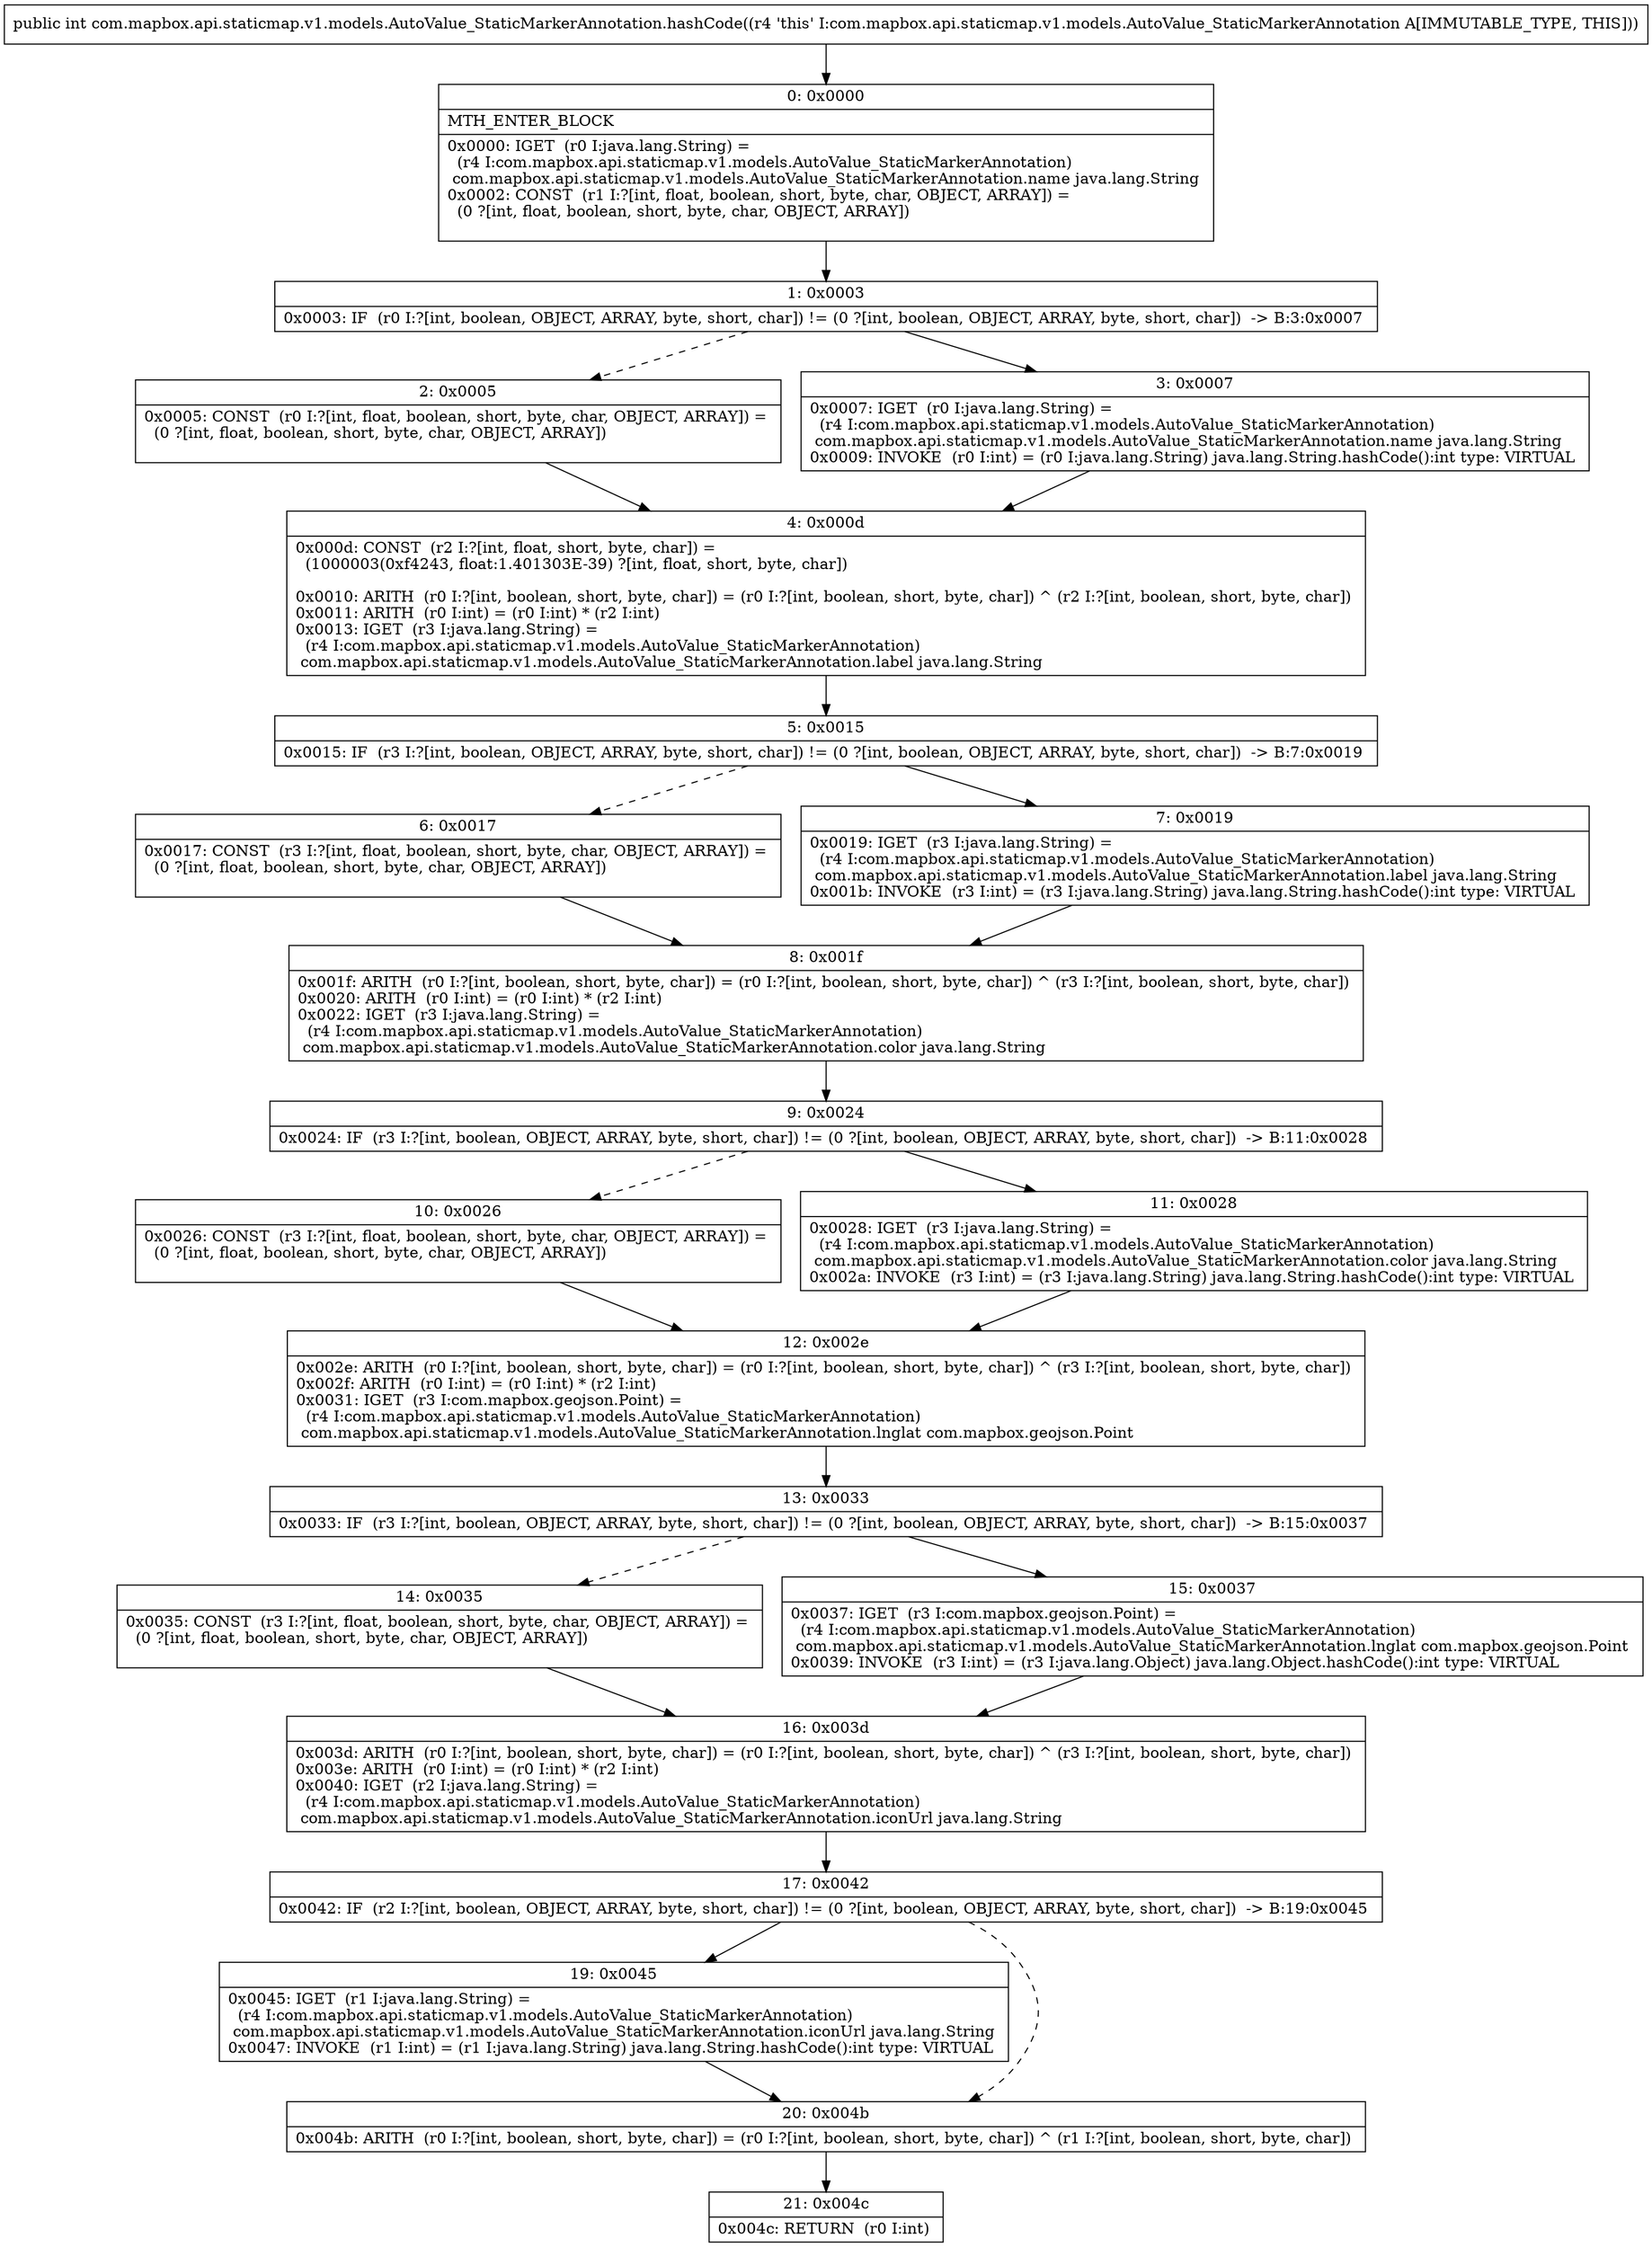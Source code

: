 digraph "CFG forcom.mapbox.api.staticmap.v1.models.AutoValue_StaticMarkerAnnotation.hashCode()I" {
Node_0 [shape=record,label="{0\:\ 0x0000|MTH_ENTER_BLOCK\l|0x0000: IGET  (r0 I:java.lang.String) = \l  (r4 I:com.mapbox.api.staticmap.v1.models.AutoValue_StaticMarkerAnnotation)\l com.mapbox.api.staticmap.v1.models.AutoValue_StaticMarkerAnnotation.name java.lang.String \l0x0002: CONST  (r1 I:?[int, float, boolean, short, byte, char, OBJECT, ARRAY]) = \l  (0 ?[int, float, boolean, short, byte, char, OBJECT, ARRAY])\l \l}"];
Node_1 [shape=record,label="{1\:\ 0x0003|0x0003: IF  (r0 I:?[int, boolean, OBJECT, ARRAY, byte, short, char]) != (0 ?[int, boolean, OBJECT, ARRAY, byte, short, char])  \-\> B:3:0x0007 \l}"];
Node_2 [shape=record,label="{2\:\ 0x0005|0x0005: CONST  (r0 I:?[int, float, boolean, short, byte, char, OBJECT, ARRAY]) = \l  (0 ?[int, float, boolean, short, byte, char, OBJECT, ARRAY])\l \l}"];
Node_3 [shape=record,label="{3\:\ 0x0007|0x0007: IGET  (r0 I:java.lang.String) = \l  (r4 I:com.mapbox.api.staticmap.v1.models.AutoValue_StaticMarkerAnnotation)\l com.mapbox.api.staticmap.v1.models.AutoValue_StaticMarkerAnnotation.name java.lang.String \l0x0009: INVOKE  (r0 I:int) = (r0 I:java.lang.String) java.lang.String.hashCode():int type: VIRTUAL \l}"];
Node_4 [shape=record,label="{4\:\ 0x000d|0x000d: CONST  (r2 I:?[int, float, short, byte, char]) = \l  (1000003(0xf4243, float:1.401303E\-39) ?[int, float, short, byte, char])\l \l0x0010: ARITH  (r0 I:?[int, boolean, short, byte, char]) = (r0 I:?[int, boolean, short, byte, char]) ^ (r2 I:?[int, boolean, short, byte, char]) \l0x0011: ARITH  (r0 I:int) = (r0 I:int) * (r2 I:int) \l0x0013: IGET  (r3 I:java.lang.String) = \l  (r4 I:com.mapbox.api.staticmap.v1.models.AutoValue_StaticMarkerAnnotation)\l com.mapbox.api.staticmap.v1.models.AutoValue_StaticMarkerAnnotation.label java.lang.String \l}"];
Node_5 [shape=record,label="{5\:\ 0x0015|0x0015: IF  (r3 I:?[int, boolean, OBJECT, ARRAY, byte, short, char]) != (0 ?[int, boolean, OBJECT, ARRAY, byte, short, char])  \-\> B:7:0x0019 \l}"];
Node_6 [shape=record,label="{6\:\ 0x0017|0x0017: CONST  (r3 I:?[int, float, boolean, short, byte, char, OBJECT, ARRAY]) = \l  (0 ?[int, float, boolean, short, byte, char, OBJECT, ARRAY])\l \l}"];
Node_7 [shape=record,label="{7\:\ 0x0019|0x0019: IGET  (r3 I:java.lang.String) = \l  (r4 I:com.mapbox.api.staticmap.v1.models.AutoValue_StaticMarkerAnnotation)\l com.mapbox.api.staticmap.v1.models.AutoValue_StaticMarkerAnnotation.label java.lang.String \l0x001b: INVOKE  (r3 I:int) = (r3 I:java.lang.String) java.lang.String.hashCode():int type: VIRTUAL \l}"];
Node_8 [shape=record,label="{8\:\ 0x001f|0x001f: ARITH  (r0 I:?[int, boolean, short, byte, char]) = (r0 I:?[int, boolean, short, byte, char]) ^ (r3 I:?[int, boolean, short, byte, char]) \l0x0020: ARITH  (r0 I:int) = (r0 I:int) * (r2 I:int) \l0x0022: IGET  (r3 I:java.lang.String) = \l  (r4 I:com.mapbox.api.staticmap.v1.models.AutoValue_StaticMarkerAnnotation)\l com.mapbox.api.staticmap.v1.models.AutoValue_StaticMarkerAnnotation.color java.lang.String \l}"];
Node_9 [shape=record,label="{9\:\ 0x0024|0x0024: IF  (r3 I:?[int, boolean, OBJECT, ARRAY, byte, short, char]) != (0 ?[int, boolean, OBJECT, ARRAY, byte, short, char])  \-\> B:11:0x0028 \l}"];
Node_10 [shape=record,label="{10\:\ 0x0026|0x0026: CONST  (r3 I:?[int, float, boolean, short, byte, char, OBJECT, ARRAY]) = \l  (0 ?[int, float, boolean, short, byte, char, OBJECT, ARRAY])\l \l}"];
Node_11 [shape=record,label="{11\:\ 0x0028|0x0028: IGET  (r3 I:java.lang.String) = \l  (r4 I:com.mapbox.api.staticmap.v1.models.AutoValue_StaticMarkerAnnotation)\l com.mapbox.api.staticmap.v1.models.AutoValue_StaticMarkerAnnotation.color java.lang.String \l0x002a: INVOKE  (r3 I:int) = (r3 I:java.lang.String) java.lang.String.hashCode():int type: VIRTUAL \l}"];
Node_12 [shape=record,label="{12\:\ 0x002e|0x002e: ARITH  (r0 I:?[int, boolean, short, byte, char]) = (r0 I:?[int, boolean, short, byte, char]) ^ (r3 I:?[int, boolean, short, byte, char]) \l0x002f: ARITH  (r0 I:int) = (r0 I:int) * (r2 I:int) \l0x0031: IGET  (r3 I:com.mapbox.geojson.Point) = \l  (r4 I:com.mapbox.api.staticmap.v1.models.AutoValue_StaticMarkerAnnotation)\l com.mapbox.api.staticmap.v1.models.AutoValue_StaticMarkerAnnotation.lnglat com.mapbox.geojson.Point \l}"];
Node_13 [shape=record,label="{13\:\ 0x0033|0x0033: IF  (r3 I:?[int, boolean, OBJECT, ARRAY, byte, short, char]) != (0 ?[int, boolean, OBJECT, ARRAY, byte, short, char])  \-\> B:15:0x0037 \l}"];
Node_14 [shape=record,label="{14\:\ 0x0035|0x0035: CONST  (r3 I:?[int, float, boolean, short, byte, char, OBJECT, ARRAY]) = \l  (0 ?[int, float, boolean, short, byte, char, OBJECT, ARRAY])\l \l}"];
Node_15 [shape=record,label="{15\:\ 0x0037|0x0037: IGET  (r3 I:com.mapbox.geojson.Point) = \l  (r4 I:com.mapbox.api.staticmap.v1.models.AutoValue_StaticMarkerAnnotation)\l com.mapbox.api.staticmap.v1.models.AutoValue_StaticMarkerAnnotation.lnglat com.mapbox.geojson.Point \l0x0039: INVOKE  (r3 I:int) = (r3 I:java.lang.Object) java.lang.Object.hashCode():int type: VIRTUAL \l}"];
Node_16 [shape=record,label="{16\:\ 0x003d|0x003d: ARITH  (r0 I:?[int, boolean, short, byte, char]) = (r0 I:?[int, boolean, short, byte, char]) ^ (r3 I:?[int, boolean, short, byte, char]) \l0x003e: ARITH  (r0 I:int) = (r0 I:int) * (r2 I:int) \l0x0040: IGET  (r2 I:java.lang.String) = \l  (r4 I:com.mapbox.api.staticmap.v1.models.AutoValue_StaticMarkerAnnotation)\l com.mapbox.api.staticmap.v1.models.AutoValue_StaticMarkerAnnotation.iconUrl java.lang.String \l}"];
Node_17 [shape=record,label="{17\:\ 0x0042|0x0042: IF  (r2 I:?[int, boolean, OBJECT, ARRAY, byte, short, char]) != (0 ?[int, boolean, OBJECT, ARRAY, byte, short, char])  \-\> B:19:0x0045 \l}"];
Node_19 [shape=record,label="{19\:\ 0x0045|0x0045: IGET  (r1 I:java.lang.String) = \l  (r4 I:com.mapbox.api.staticmap.v1.models.AutoValue_StaticMarkerAnnotation)\l com.mapbox.api.staticmap.v1.models.AutoValue_StaticMarkerAnnotation.iconUrl java.lang.String \l0x0047: INVOKE  (r1 I:int) = (r1 I:java.lang.String) java.lang.String.hashCode():int type: VIRTUAL \l}"];
Node_20 [shape=record,label="{20\:\ 0x004b|0x004b: ARITH  (r0 I:?[int, boolean, short, byte, char]) = (r0 I:?[int, boolean, short, byte, char]) ^ (r1 I:?[int, boolean, short, byte, char]) \l}"];
Node_21 [shape=record,label="{21\:\ 0x004c|0x004c: RETURN  (r0 I:int) \l}"];
MethodNode[shape=record,label="{public int com.mapbox.api.staticmap.v1.models.AutoValue_StaticMarkerAnnotation.hashCode((r4 'this' I:com.mapbox.api.staticmap.v1.models.AutoValue_StaticMarkerAnnotation A[IMMUTABLE_TYPE, THIS])) }"];
MethodNode -> Node_0;
Node_0 -> Node_1;
Node_1 -> Node_2[style=dashed];
Node_1 -> Node_3;
Node_2 -> Node_4;
Node_3 -> Node_4;
Node_4 -> Node_5;
Node_5 -> Node_6[style=dashed];
Node_5 -> Node_7;
Node_6 -> Node_8;
Node_7 -> Node_8;
Node_8 -> Node_9;
Node_9 -> Node_10[style=dashed];
Node_9 -> Node_11;
Node_10 -> Node_12;
Node_11 -> Node_12;
Node_12 -> Node_13;
Node_13 -> Node_14[style=dashed];
Node_13 -> Node_15;
Node_14 -> Node_16;
Node_15 -> Node_16;
Node_16 -> Node_17;
Node_17 -> Node_19;
Node_17 -> Node_20[style=dashed];
Node_19 -> Node_20;
Node_20 -> Node_21;
}

